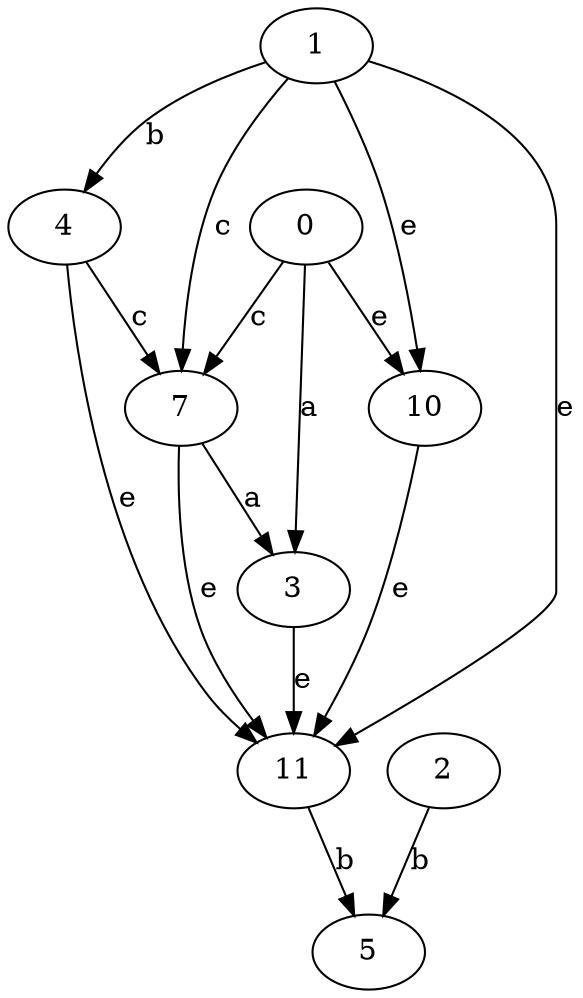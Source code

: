 strict digraph  {
1;
2;
3;
4;
5;
0;
7;
10;
11;
1 -> 4  [label=b];
1 -> 7  [label=c];
1 -> 10  [label=e];
1 -> 11  [label=e];
2 -> 5  [label=b];
3 -> 11  [label=e];
4 -> 7  [label=c];
4 -> 11  [label=e];
0 -> 3  [label=a];
0 -> 7  [label=c];
0 -> 10  [label=e];
7 -> 3  [label=a];
7 -> 11  [label=e];
10 -> 11  [label=e];
11 -> 5  [label=b];
}
